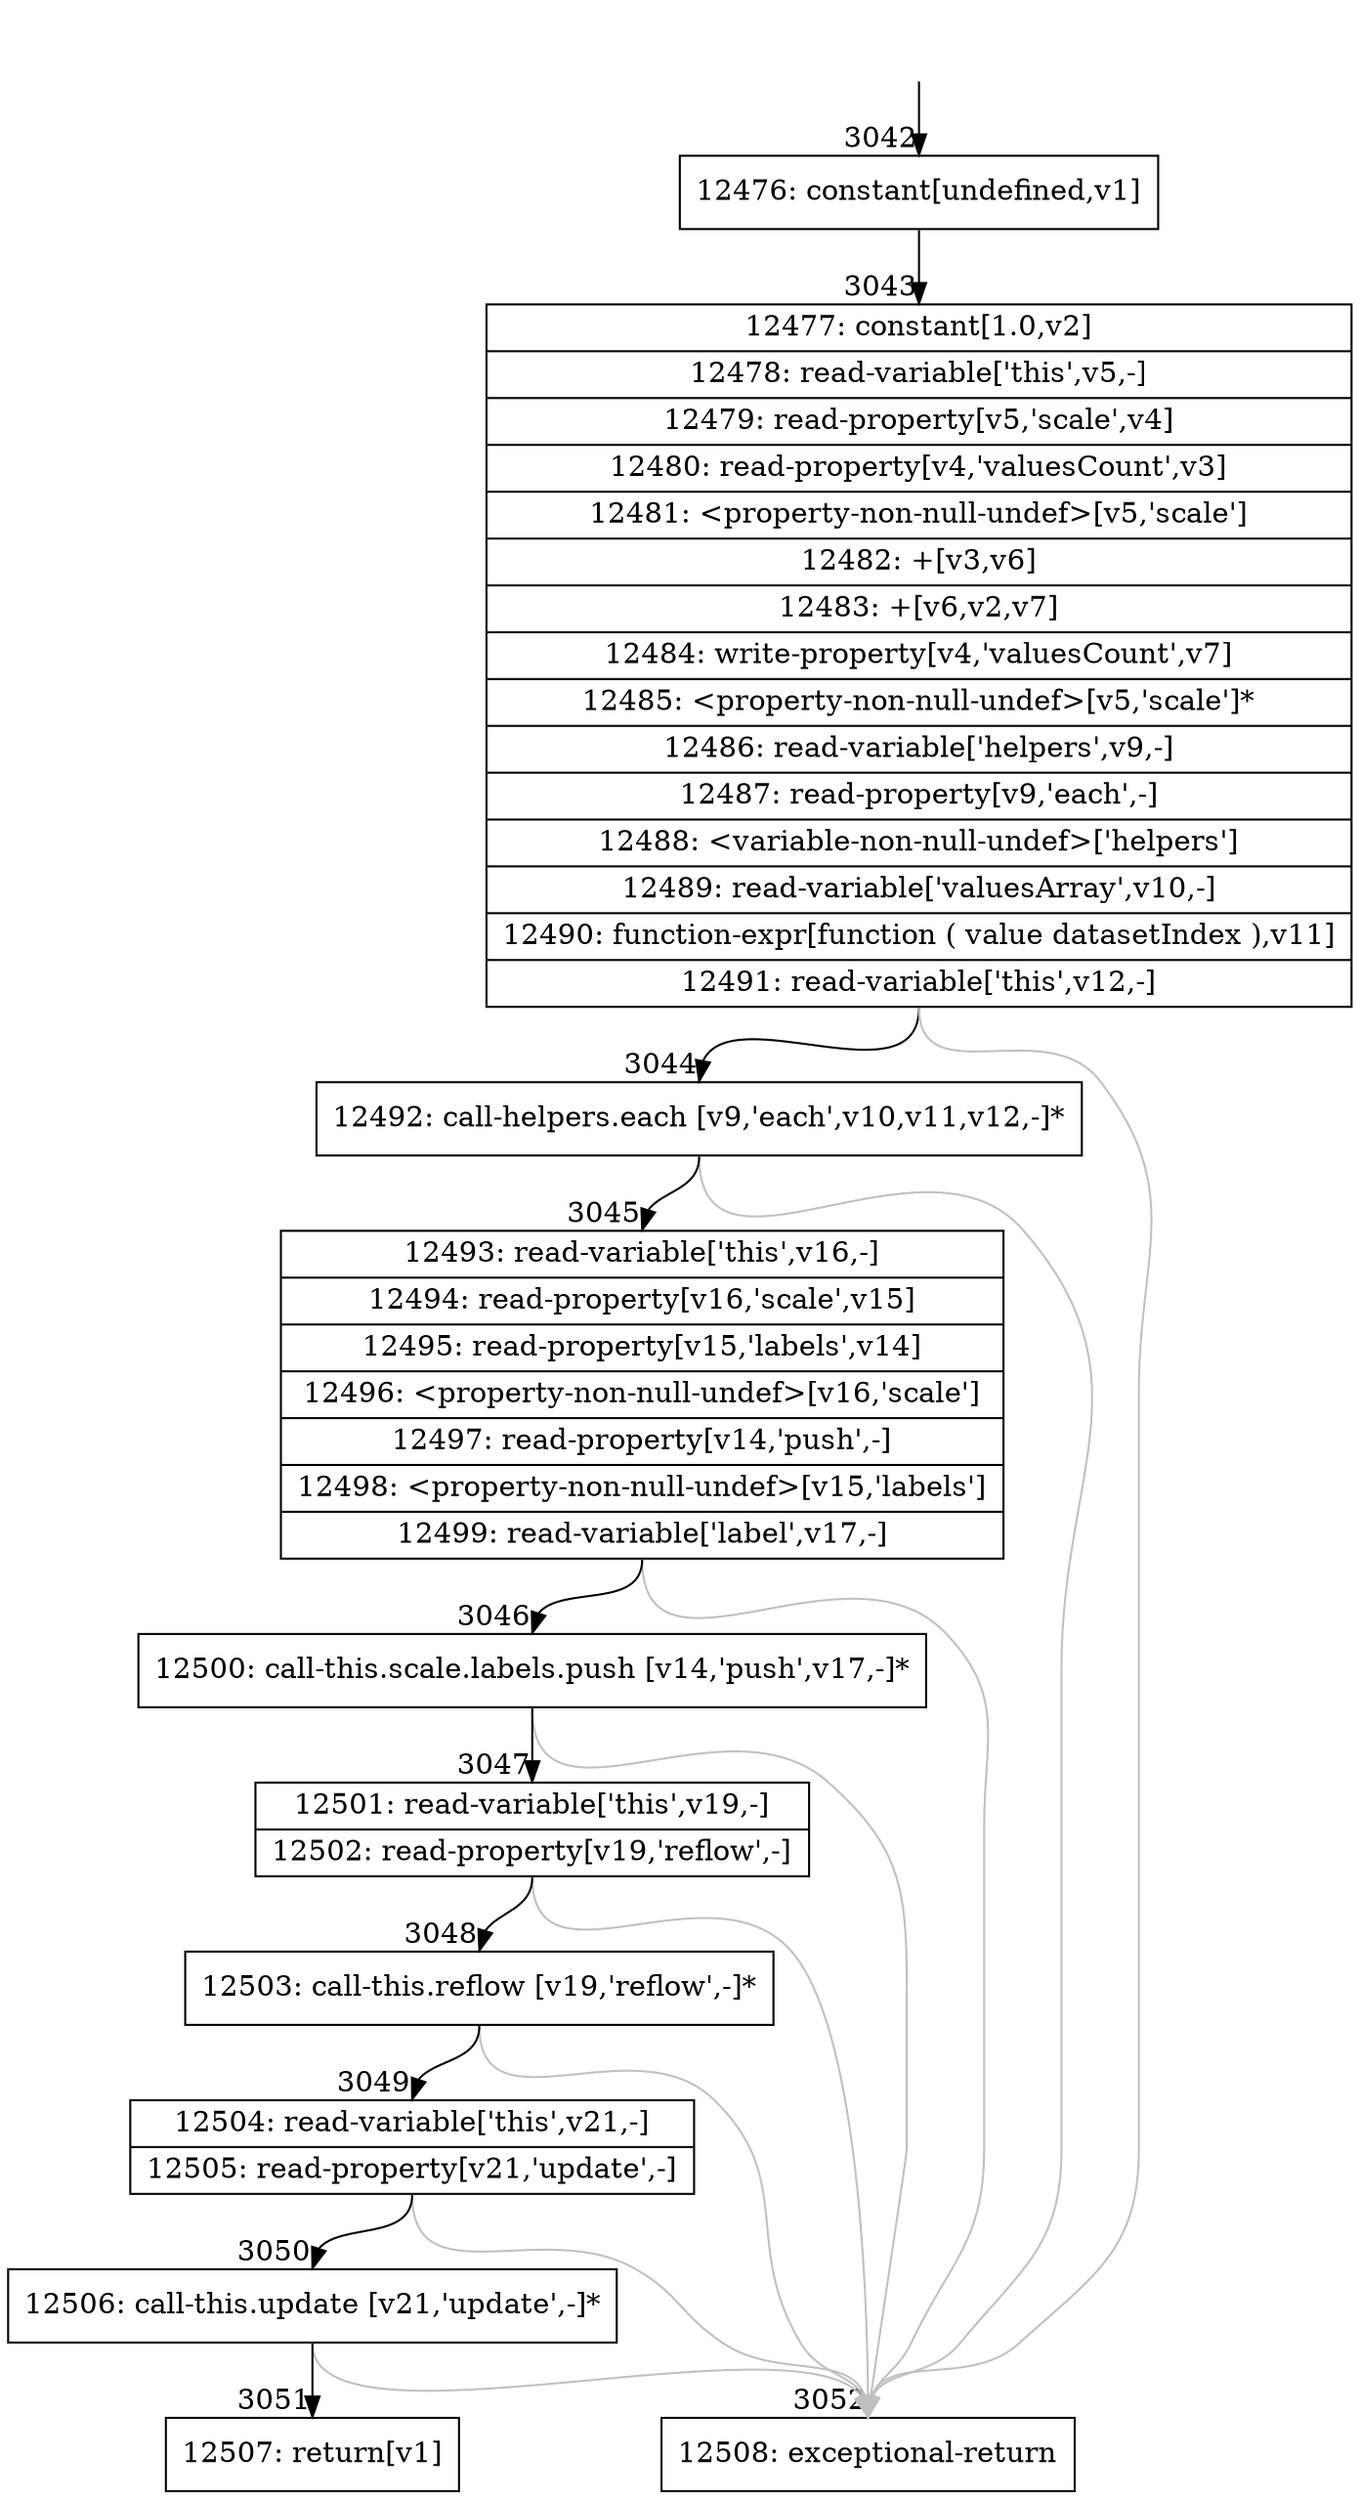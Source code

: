 digraph {
rankdir="TD"
BB_entry287[shape=none,label=""];
BB_entry287 -> BB3042 [tailport=s, headport=n, headlabel="    3042"]
BB3042 [shape=record label="{12476: constant[undefined,v1]}" ] 
BB3042 -> BB3043 [tailport=s, headport=n, headlabel="      3043"]
BB3043 [shape=record label="{12477: constant[1.0,v2]|12478: read-variable['this',v5,-]|12479: read-property[v5,'scale',v4]|12480: read-property[v4,'valuesCount',v3]|12481: \<property-non-null-undef\>[v5,'scale']|12482: +[v3,v6]|12483: +[v6,v2,v7]|12484: write-property[v4,'valuesCount',v7]|12485: \<property-non-null-undef\>[v5,'scale']*|12486: read-variable['helpers',v9,-]|12487: read-property[v9,'each',-]|12488: \<variable-non-null-undef\>['helpers']|12489: read-variable['valuesArray',v10,-]|12490: function-expr[function ( value datasetIndex ),v11]|12491: read-variable['this',v12,-]}" ] 
BB3043 -> BB3044 [tailport=s, headport=n, headlabel="      3044"]
BB3043 -> BB3052 [tailport=s, headport=n, color=gray, headlabel="      3052"]
BB3044 [shape=record label="{12492: call-helpers.each [v9,'each',v10,v11,v12,-]*}" ] 
BB3044 -> BB3045 [tailport=s, headport=n, headlabel="      3045"]
BB3044 -> BB3052 [tailport=s, headport=n, color=gray]
BB3045 [shape=record label="{12493: read-variable['this',v16,-]|12494: read-property[v16,'scale',v15]|12495: read-property[v15,'labels',v14]|12496: \<property-non-null-undef\>[v16,'scale']|12497: read-property[v14,'push',-]|12498: \<property-non-null-undef\>[v15,'labels']|12499: read-variable['label',v17,-]}" ] 
BB3045 -> BB3046 [tailport=s, headport=n, headlabel="      3046"]
BB3045 -> BB3052 [tailport=s, headport=n, color=gray]
BB3046 [shape=record label="{12500: call-this.scale.labels.push [v14,'push',v17,-]*}" ] 
BB3046 -> BB3047 [tailport=s, headport=n, headlabel="      3047"]
BB3046 -> BB3052 [tailport=s, headport=n, color=gray]
BB3047 [shape=record label="{12501: read-variable['this',v19,-]|12502: read-property[v19,'reflow',-]}" ] 
BB3047 -> BB3048 [tailport=s, headport=n, headlabel="      3048"]
BB3047 -> BB3052 [tailport=s, headport=n, color=gray]
BB3048 [shape=record label="{12503: call-this.reflow [v19,'reflow',-]*}" ] 
BB3048 -> BB3049 [tailport=s, headport=n, headlabel="      3049"]
BB3048 -> BB3052 [tailport=s, headport=n, color=gray]
BB3049 [shape=record label="{12504: read-variable['this',v21,-]|12505: read-property[v21,'update',-]}" ] 
BB3049 -> BB3050 [tailport=s, headport=n, headlabel="      3050"]
BB3049 -> BB3052 [tailport=s, headport=n, color=gray]
BB3050 [shape=record label="{12506: call-this.update [v21,'update',-]*}" ] 
BB3050 -> BB3051 [tailport=s, headport=n, headlabel="      3051"]
BB3050 -> BB3052 [tailport=s, headport=n, color=gray]
BB3051 [shape=record label="{12507: return[v1]}" ] 
BB3052 [shape=record label="{12508: exceptional-return}" ] 
//#$~ 3393
}
